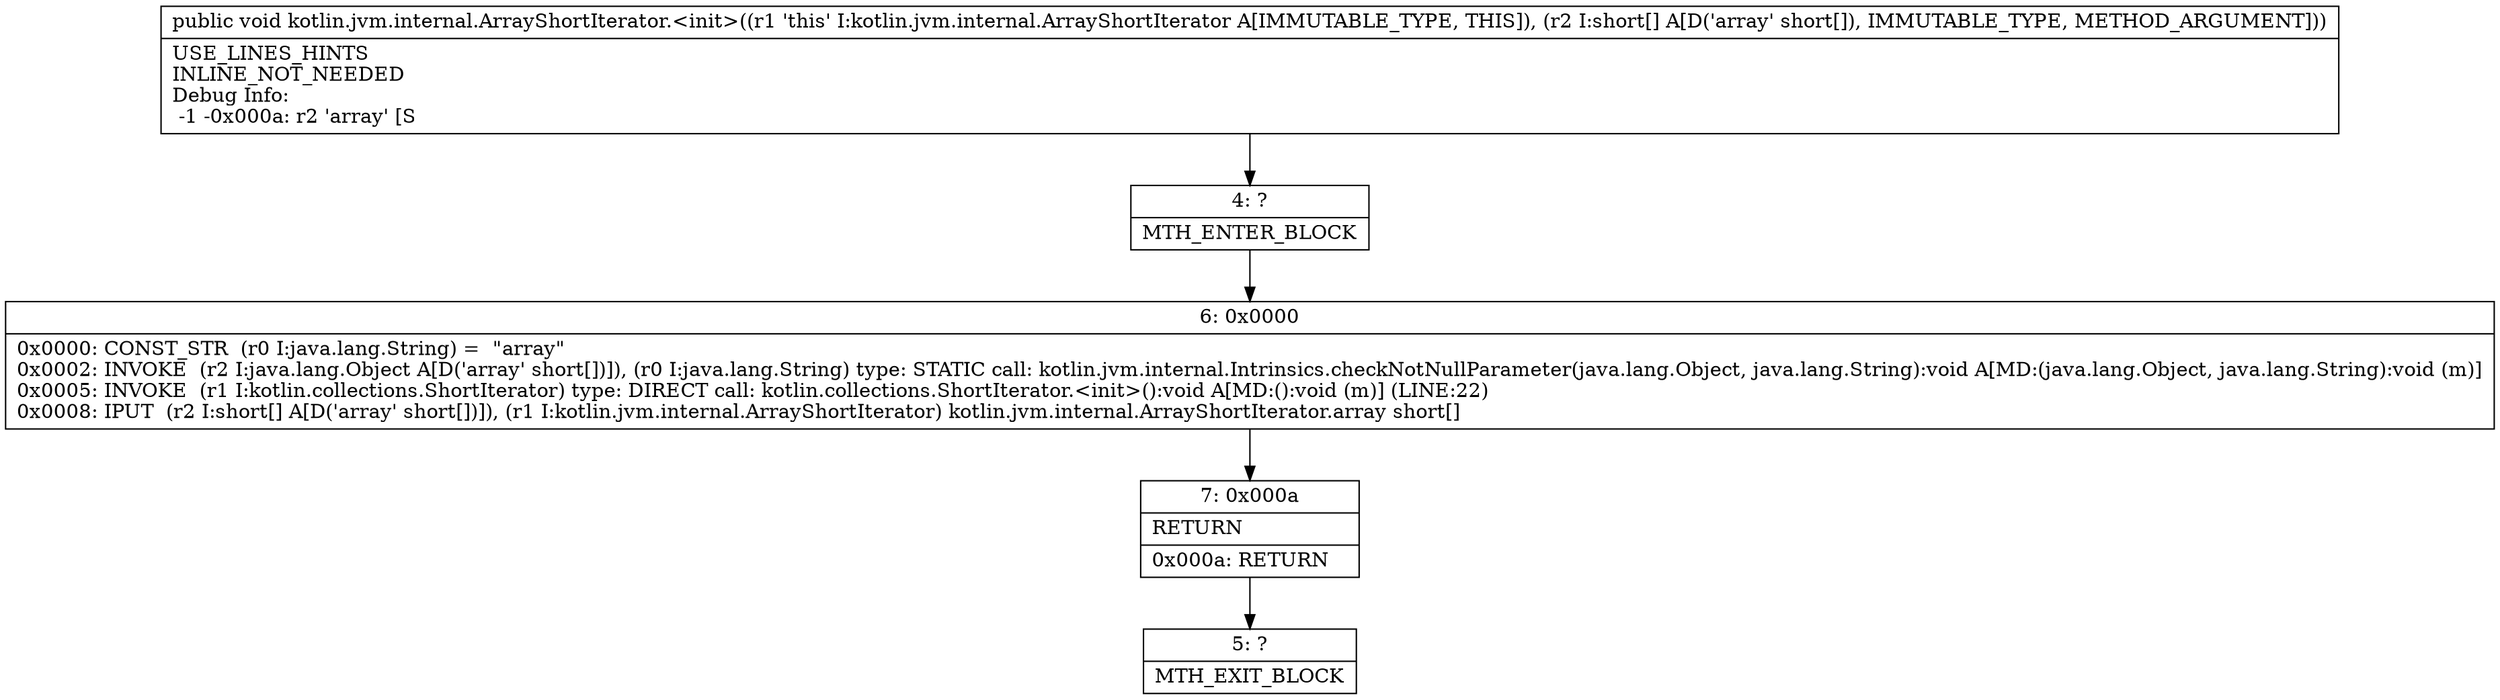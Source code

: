 digraph "CFG forkotlin.jvm.internal.ArrayShortIterator.\<init\>([S)V" {
Node_4 [shape=record,label="{4\:\ ?|MTH_ENTER_BLOCK\l}"];
Node_6 [shape=record,label="{6\:\ 0x0000|0x0000: CONST_STR  (r0 I:java.lang.String) =  \"array\" \l0x0002: INVOKE  (r2 I:java.lang.Object A[D('array' short[])]), (r0 I:java.lang.String) type: STATIC call: kotlin.jvm.internal.Intrinsics.checkNotNullParameter(java.lang.Object, java.lang.String):void A[MD:(java.lang.Object, java.lang.String):void (m)]\l0x0005: INVOKE  (r1 I:kotlin.collections.ShortIterator) type: DIRECT call: kotlin.collections.ShortIterator.\<init\>():void A[MD:():void (m)] (LINE:22)\l0x0008: IPUT  (r2 I:short[] A[D('array' short[])]), (r1 I:kotlin.jvm.internal.ArrayShortIterator) kotlin.jvm.internal.ArrayShortIterator.array short[] \l}"];
Node_7 [shape=record,label="{7\:\ 0x000a|RETURN\l|0x000a: RETURN   \l}"];
Node_5 [shape=record,label="{5\:\ ?|MTH_EXIT_BLOCK\l}"];
MethodNode[shape=record,label="{public void kotlin.jvm.internal.ArrayShortIterator.\<init\>((r1 'this' I:kotlin.jvm.internal.ArrayShortIterator A[IMMUTABLE_TYPE, THIS]), (r2 I:short[] A[D('array' short[]), IMMUTABLE_TYPE, METHOD_ARGUMENT]))  | USE_LINES_HINTS\lINLINE_NOT_NEEDED\lDebug Info:\l  \-1 \-0x000a: r2 'array' [S\l}"];
MethodNode -> Node_4;Node_4 -> Node_6;
Node_6 -> Node_7;
Node_7 -> Node_5;
}

